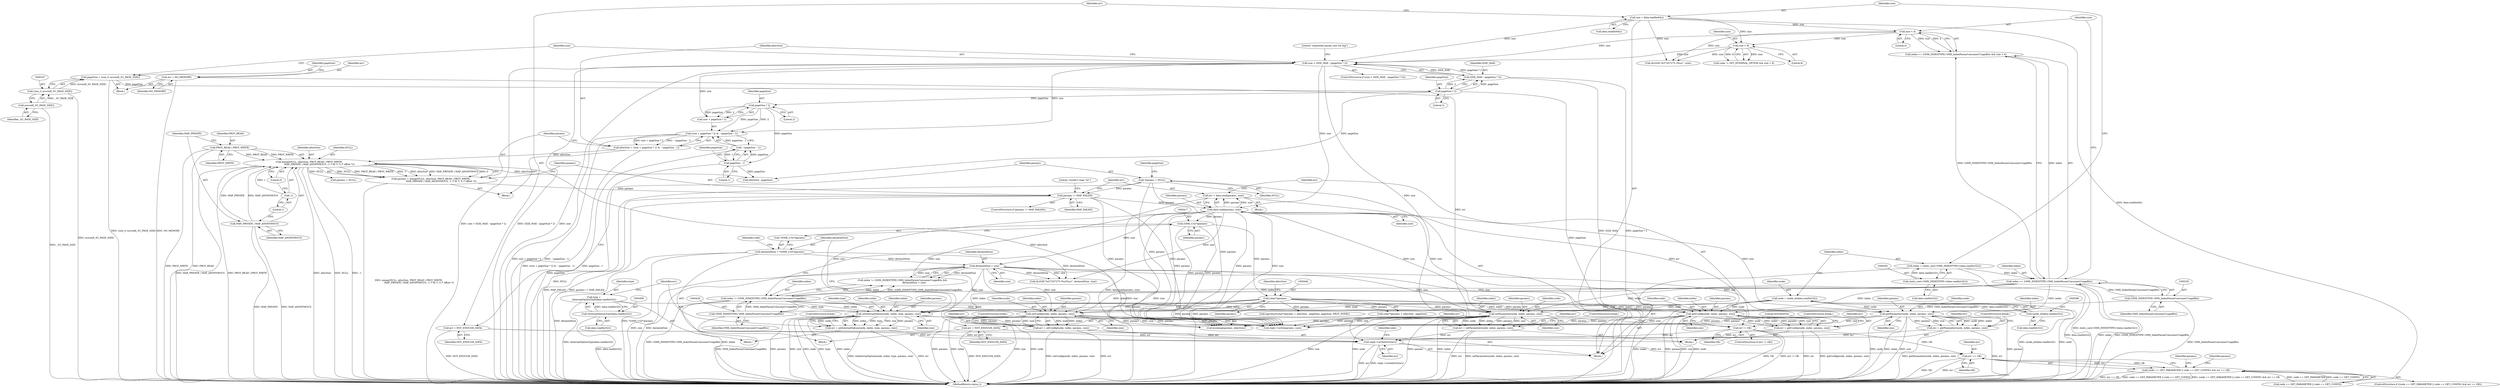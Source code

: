 digraph "0_Android_0bb5ced60304da7f61478ffd359e7ba65d72f181@API" {
"1000517" [label="(Call,reply->writeInt32(err))"];
"1000400" [label="(Call,err != OK)"];
"1000394" [label="(Call,err = data.read(params, size))"];
"1000396" [label="(Call,data.read(params, size))"];
"1000390" [label="(Call,params != MAP_FAILED)"];
"1000375" [label="(Call,params = mmap(NULL, allocSize, PROT_READ | PROT_WRITE,\n                            MAP_PRIVATE | MAP_ANONYMOUS, -1 /* fd */, 0 /* offset */))"];
"1000377" [label="(Call,mmap(NULL, allocSize, PROT_READ | PROT_WRITE,\n                            MAP_PRIVATE | MAP_ANONYMOUS, -1 /* fd */, 0 /* offset */))"];
"1000363" [label="(Call,allocSize = (size + pageSize * 2) & ~(pageSize - 1))"];
"1000365" [label="(Call,(size + pageSize * 2) & ~(pageSize - 1))"];
"1000351" [label="(Call,size > SIZE_MAX - (pageSize * 2))"];
"1000295" [label="(Call,size = data.readInt64())"];
"1000329" [label="(Call,size < 8)"];
"1000322" [label="(Call,size < 4)"];
"1000353" [label="(Call,SIZE_MAX - (pageSize * 2))"];
"1000355" [label="(Call,pageSize * 2)"];
"1000344" [label="(Call,pageSize = (size_t) sysconf(_SC_PAGE_SIZE))"];
"1000346" [label="(Call,(size_t) sysconf(_SC_PAGE_SIZE))"];
"1000348" [label="(Call,sysconf(_SC_PAGE_SIZE))"];
"1000368" [label="(Call,pageSize * 2)"];
"1000371" [label="(Call,~(pageSize - 1))"];
"1000372" [label="(Call,pageSize - 1)"];
"1000380" [label="(Call,PROT_READ | PROT_WRITE)"];
"1000383" [label="(Call,MAP_PRIVATE | MAP_ANONYMOUS)"];
"1000386" [label="(Call,-1)"];
"1000303" [label="(Call,*params = NULL)"];
"1000466" [label="(Call,err = setParameter(node, index, params, size))"];
"1000468" [label="(Call,setParameter(node, index, params, size))"];
"1000283" [label="(Call,node = (node_id)data.readInt32())"];
"1000285" [label="(Call,(node_id)data.readInt32())"];
"1000317" [label="(Call,index == (OMX_INDEXTYPE) OMX_IndexParamConsumerUsageBits)"];
"1000289" [label="(Call,index = static_cast<OMX_INDEXTYPE>(data.readInt32()))"];
"1000291" [label="(Call,static_cast<OMX_INDEXTYPE>(data.readInt32()))"];
"1000319" [label="(Call,(OMX_INDEXTYPE) OMX_IndexParamConsumerUsageBits)"];
"1000425" [label="(Call,index != (OMX_INDEXTYPE) OMX_IndexParamConsumerUsageBits)"];
"1000427" [label="(Call,(OMX_INDEXTYPE) OMX_IndexParamConsumerUsageBits)"];
"1000445" [label="(Call,(char*)params)"];
"1000416" [label="(Call,(OMX_U32*)params)"];
"1000430" [label="(Call,declaredSize > size)"];
"1000413" [label="(Call,declaredSize = *(OMX_U32*)params)"];
"1000475" [label="(Call,err = getConfig(node, index, params, size))"];
"1000477" [label="(Call,getConfig(node, index, params, size))"];
"1000457" [label="(Call,err = getParameter(node, index, params, size))"];
"1000459" [label="(Call,getParameter(node, index, params, size))"];
"1000484" [label="(Call,err = setConfig(node, index, params, size))"];
"1000486" [label="(Call,setConfig(node, index, params, size))"];
"1000341" [label="(Call,err = NO_MEMORY)"];
"1000500" [label="(Call,err = setInternalOption(node, index, type, params, size))"];
"1000502" [label="(Call,setInternalOption(node, index, type, params, size))"];
"1000495" [label="(Call,type =\n (InternalOptionType)data.readInt32())"];
"1000497" [label="(Call,(InternalOptionType)data.readInt32())"];
"1000299" [label="(Call,err = NOT_ENOUGH_DATA)"];
"1000409" [label="(Call,err = NOT_ENOUGH_DATA)"];
"1000528" [label="(Call,err == OK)"];
"1000520" [label="(Call,(code == GET_PARAMETER || code == GET_CONFIG) && err == OK)"];
"1000385" [label="(Identifier,MAP_ANONYMOUS)"];
"1000467" [label="(Identifier,err)"];
"1000486" [label="(Call,setConfig(node, index, params, size))"];
"1000445" [label="(Call,(char*)params)"];
"1000349" [label="(Identifier,_SC_PAGE_SIZE)"];
"1000464" [label="(ControlStructure,break;)"];
"1000462" [label="(Identifier,params)"];
"1000362" [label="(Block,)"];
"1000422" [label="(Identifier,code)"];
"1000386" [label="(Call,-1)"];
"1000530" [label="(Identifier,OK)"];
"1000373" [label="(Identifier,pageSize)"];
"1000381" [label="(Identifier,PROT_READ)"];
"1000380" [label="(Call,PROT_READ | PROT_WRITE)"];
"1000487" [label="(Identifier,node)"];
"1000277" [label="(Block,)"];
"1000301" [label="(Identifier,NOT_ENOUGH_DATA)"];
"1000505" [label="(Identifier,type)"];
"1000468" [label="(Call,setParameter(node, index, params, size))"];
"1000290" [label="(Identifier,index)"];
"1000479" [label="(Identifier,index)"];
"1000390" [label="(Call,params != MAP_FAILED)"];
"1000346" [label="(Call,(size_t) sysconf(_SC_PAGE_SIZE))"];
"1000460" [label="(Identifier,node)"];
"1000402" [label="(Identifier,OK)"];
"1000410" [label="(Identifier,err)"];
"1000461" [label="(Identifier,index)"];
"1000344" [label="(Call,pageSize = (size_t) sysconf(_SC_PAGE_SIZE))"];
"1000541" [label="(Call,params = NULL)"];
"1000304" [label="(Identifier,params)"];
"1000470" [label="(Identifier,index)"];
"1000514" [label="(Literal,\"couldn't map: %s\")"];
"1000426" [label="(Identifier,index)"];
"1000533" [label="(Identifier,params)"];
"1000463" [label="(Identifier,size)"];
"1000447" [label="(Identifier,params)"];
"1000356" [label="(Identifier,pageSize)"];
"1000431" [label="(Identifier,declaredSize)"];
"1000484" [label="(Call,err = setConfig(node, index, params, size))"];
"1000395" [label="(Identifier,err)"];
"1000379" [label="(Identifier,allocSize)"];
"1000352" [label="(Identifier,size)"];
"1001353" [label="(MethodReturn,status_t)"];
"1000325" [label="(Call,code != SET_INTERNAL_OPTION && size < 8)"];
"1000503" [label="(Identifier,node)"];
"1000287" [label="(Call,data.readInt32())"];
"1000321" [label="(Identifier,OMX_IndexParamConsumerUsageBits)"];
"1000319" [label="(Call,(OMX_INDEXTYPE) OMX_IndexParamConsumerUsageBits)"];
"1000495" [label="(Call,type =\n (InternalOptionType)data.readInt32())"];
"1000401" [label="(Identifier,err)"];
"1000473" [label="(ControlStructure,break;)"];
"1000297" [label="(Call,data.readInt64())"];
"1000398" [label="(Identifier,size)"];
"1000371" [label="(Call,~(pageSize - 1))"];
"1000331" [label="(Literal,8)"];
"1000291" [label="(Call,static_cast<OMX_INDEXTYPE>(data.readInt32()))"];
"1000496" [label="(Identifier,type)"];
"1000458" [label="(Identifier,err)"];
"1000414" [label="(Identifier,declaredSize)"];
"1000323" [label="(Identifier,size)"];
"1000443" [label="(Call,mprotect((char*)params + allocSize - pageSize, pageSize, PROT_NONE))"];
"1000340" [label="(Block,)"];
"1000520" [label="(Call,(code == GET_PARAMETER || code == GET_CONFIG) && err == OK)"];
"1000432" [label="(Identifier,size)"];
"1000457" [label="(Call,err = getParameter(node, index, params, size))"];
"1000308" [label="(Identifier,pageSize)"];
"1000477" [label="(Call,getConfig(node, index, params, size))"];
"1000488" [label="(Identifier,index)"];
"1000375" [label="(Call,params = mmap(NULL, allocSize, PROT_READ | PROT_WRITE,\n                            MAP_PRIVATE | MAP_ANONYMOUS, -1 /* fd */, 0 /* offset */))"];
"1000341" [label="(Call,err = NO_MEMORY)"];
"1000489" [label="(Identifier,params)"];
"1000400" [label="(Call,err != OK)"];
"1000383" [label="(Call,MAP_PRIVATE | MAP_ANONYMOUS)"];
"1000365" [label="(Call,(size + pageSize * 2) & ~(pageSize - 1))"];
"1000343" [label="(Identifier,NO_MEMORY)"];
"1000405" [label="(Literal,0x534e4554)"];
"1000378" [label="(Identifier,NULL)"];
"1000521" [label="(Call,code == GET_PARAMETER || code == GET_CONFIG)"];
"1000351" [label="(Call,size > SIZE_MAX - (pageSize * 2))"];
"1000523" [label="(Identifier,code)"];
"1000425" [label="(Call,index != (OMX_INDEXTYPE) OMX_IndexParamConsumerUsageBits)"];
"1000318" [label="(Identifier,index)"];
"1000296" [label="(Identifier,size)"];
"1000285" [label="(Call,(node_id)data.readInt32())"];
"1000444" [label="(Call,(char*)params + allocSize - pageSize)"];
"1000348" [label="(Call,sysconf(_SC_PAGE_SIZE))"];
"1000387" [label="(Literal,1)"];
"1000482" [label="(ControlStructure,break;)"];
"1000497" [label="(Call,(InternalOptionType)data.readInt32())"];
"1000370" [label="(Literal,2)"];
"1000330" [label="(Identifier,size)"];
"1000490" [label="(Identifier,size)"];
"1000427" [label="(Call,(OMX_INDEXTYPE) OMX_IndexParamConsumerUsageBits)"];
"1000345" [label="(Identifier,pageSize)"];
"1000475" [label="(Call,err = getConfig(node, index, params, size))"];
"1000491" [label="(ControlStructure,break;)"];
"1000360" [label="(Literal,\"requested param size too big\")"];
"1000372" [label="(Call,pageSize - 1)"];
"1000517" [label="(Call,reply->writeInt32(err))"];
"1000448" [label="(Call,allocSize - pageSize)"];
"1000303" [label="(Call,*params = NULL)"];
"1000485" [label="(Identifier,err)"];
"1000529" [label="(Identifier,err)"];
"1000305" [label="(Identifier,NULL)"];
"1000480" [label="(Identifier,params)"];
"1000538" [label="(Call,munmap(params, allocSize))"];
"1000536" [label="(Identifier,params)"];
"1000449" [label="(Identifier,allocSize)"];
"1000354" [label="(Identifier,SIZE_MAX)"];
"1000289" [label="(Call,index = static_cast<OMX_INDEXTYPE>(data.readInt32()))"];
"1000299" [label="(Call,err = NOT_ENOUGH_DATA)"];
"1000409" [label="(Call,err = NOT_ENOUGH_DATA)"];
"1000393" [label="(Block,)"];
"1000376" [label="(Identifier,params)"];
"1000300" [label="(Identifier,err)"];
"1000532" [label="(Call,reply->write(params, size))"];
"1000476" [label="(Identifier,err)"];
"1000329" [label="(Call,size < 8)"];
"1000507" [label="(Identifier,size)"];
"1000283" [label="(Call,node = (node_id)data.readInt32())"];
"1000368" [label="(Call,pageSize * 2)"];
"1000408" [label="(Block,)"];
"1000317" [label="(Call,index == (OMX_INDEXTYPE) OMX_IndexParamConsumerUsageBits)"];
"1000394" [label="(Call,err = data.read(params, size))"];
"1000389" [label="(ControlStructure,if (params != MAP_FAILED))"];
"1000384" [label="(Identifier,MAP_PRIVATE)"];
"1000342" [label="(Identifier,err)"];
"1000519" [label="(ControlStructure,if ((code == GET_PARAMETER || code == GET_CONFIG) && err == OK))"];
"1000324" [label="(Literal,4)"];
"1000392" [label="(Identifier,MAP_FAILED)"];
"1000364" [label="(Identifier,allocSize)"];
"1000369" [label="(Identifier,pageSize)"];
"1000481" [label="(Identifier,size)"];
"1000388" [label="(Literal,0)"];
"1000382" [label="(Identifier,PROT_WRITE)"];
"1000413" [label="(Call,declaredSize = *(OMX_U32*)params)"];
"1000355" [label="(Call,pageSize * 2)"];
"1000374" [label="(Literal,1)"];
"1000316" [label="(Call,index == (OMX_INDEXTYPE) OMX_IndexParamConsumerUsageBits && size < 4)"];
"1000500" [label="(Call,err = setInternalOption(node, index, type, params, size))"];
"1000411" [label="(Identifier,NOT_ENOUGH_DATA)"];
"1000424" [label="(Call,index != (OMX_INDEXTYPE) OMX_IndexParamConsumerUsageBits &&\n                                declaredSize > size)"];
"1000478" [label="(Identifier,node)"];
"1000416" [label="(Call,(OMX_U32*)params)"];
"1000284" [label="(Identifier,node)"];
"1000518" [label="(Identifier,err)"];
"1000502" [label="(Call,setInternalOption(node, index, type, params, size))"];
"1000295" [label="(Call,size = data.readInt64())"];
"1000499" [label="(Call,data.readInt32())"];
"1000466" [label="(Call,err = setParameter(node, index, params, size))"];
"1000504" [label="(Identifier,index)"];
"1000471" [label="(Identifier,params)"];
"1000353" [label="(Call,SIZE_MAX - (pageSize * 2))"];
"1000418" [label="(Identifier,params)"];
"1000391" [label="(Identifier,params)"];
"1000501" [label="(Identifier,err)"];
"1000396" [label="(Call,data.read(params, size))"];
"1000472" [label="(Identifier,size)"];
"1000508" [label="(ControlStructure,break;)"];
"1000506" [label="(Identifier,params)"];
"1000377" [label="(Call,mmap(NULL, allocSize, PROT_READ | PROT_WRITE,\n                            MAP_PRIVATE | MAP_ANONYMOUS, -1 /* fd */, 0 /* offset */))"];
"1000293" [label="(Call,data.readInt32())"];
"1000429" [label="(Identifier,OMX_IndexParamConsumerUsageBits)"];
"1000322" [label="(Call,size < 4)"];
"1000397" [label="(Identifier,params)"];
"1000350" [label="(ControlStructure,if (size > SIZE_MAX - (pageSize * 2)))"];
"1000493" [label="(Block,)"];
"1000528" [label="(Call,err == OK)"];
"1000399" [label="(ControlStructure,if (err != OK))"];
"1000434" [label="(Call,ALOGE(\"b/27207275 (%u/%zu)\", declaredSize, size))"];
"1000430" [label="(Call,declaredSize > size)"];
"1000469" [label="(Identifier,node)"];
"1000357" [label="(Literal,2)"];
"1000333" [label="(Call,ALOGE(\"b/27207275 (%zu)\", size))"];
"1000455" [label="(Block,)"];
"1000459" [label="(Call,getParameter(node, index, params, size))"];
"1000415" [label="(Call,*(OMX_U32*)params)"];
"1000363" [label="(Call,allocSize = (size + pageSize * 2) & ~(pageSize - 1))"];
"1000366" [label="(Call,size + pageSize * 2)"];
"1000517" -> "1000277"  [label="AST: "];
"1000517" -> "1000518"  [label="CFG: "];
"1000518" -> "1000517"  [label="AST: "];
"1000523" -> "1000517"  [label="CFG: "];
"1000517" -> "1001353"  [label="DDG: err"];
"1000517" -> "1001353"  [label="DDG: reply->writeInt32(err)"];
"1000400" -> "1000517"  [label="DDG: err"];
"1000466" -> "1000517"  [label="DDG: err"];
"1000475" -> "1000517"  [label="DDG: err"];
"1000457" -> "1000517"  [label="DDG: err"];
"1000484" -> "1000517"  [label="DDG: err"];
"1000341" -> "1000517"  [label="DDG: err"];
"1000500" -> "1000517"  [label="DDG: err"];
"1000299" -> "1000517"  [label="DDG: err"];
"1000409" -> "1000517"  [label="DDG: err"];
"1000517" -> "1000528"  [label="DDG: err"];
"1000400" -> "1000399"  [label="AST: "];
"1000400" -> "1000402"  [label="CFG: "];
"1000401" -> "1000400"  [label="AST: "];
"1000402" -> "1000400"  [label="AST: "];
"1000405" -> "1000400"  [label="CFG: "];
"1000410" -> "1000400"  [label="CFG: "];
"1000400" -> "1001353"  [label="DDG: OK"];
"1000400" -> "1001353"  [label="DDG: err != OK"];
"1000394" -> "1000400"  [label="DDG: err"];
"1000400" -> "1000528"  [label="DDG: OK"];
"1000394" -> "1000393"  [label="AST: "];
"1000394" -> "1000396"  [label="CFG: "];
"1000395" -> "1000394"  [label="AST: "];
"1000396" -> "1000394"  [label="AST: "];
"1000401" -> "1000394"  [label="CFG: "];
"1000394" -> "1001353"  [label="DDG: data.read(params, size)"];
"1000396" -> "1000394"  [label="DDG: params"];
"1000396" -> "1000394"  [label="DDG: size"];
"1000396" -> "1000398"  [label="CFG: "];
"1000397" -> "1000396"  [label="AST: "];
"1000398" -> "1000396"  [label="AST: "];
"1000396" -> "1001353"  [label="DDG: size"];
"1000390" -> "1000396"  [label="DDG: params"];
"1000351" -> "1000396"  [label="DDG: size"];
"1000396" -> "1000416"  [label="DDG: params"];
"1000396" -> "1000430"  [label="DDG: size"];
"1000396" -> "1000434"  [label="DDG: size"];
"1000396" -> "1000459"  [label="DDG: size"];
"1000396" -> "1000468"  [label="DDG: size"];
"1000396" -> "1000477"  [label="DDG: size"];
"1000396" -> "1000486"  [label="DDG: size"];
"1000396" -> "1000502"  [label="DDG: size"];
"1000396" -> "1000532"  [label="DDG: params"];
"1000396" -> "1000532"  [label="DDG: size"];
"1000396" -> "1000538"  [label="DDG: params"];
"1000390" -> "1000389"  [label="AST: "];
"1000390" -> "1000392"  [label="CFG: "];
"1000391" -> "1000390"  [label="AST: "];
"1000392" -> "1000390"  [label="AST: "];
"1000395" -> "1000390"  [label="CFG: "];
"1000514" -> "1000390"  [label="CFG: "];
"1000390" -> "1001353"  [label="DDG: MAP_FAILED"];
"1000390" -> "1001353"  [label="DDG: params != MAP_FAILED"];
"1000375" -> "1000390"  [label="DDG: params"];
"1000303" -> "1000390"  [label="DDG: params"];
"1000390" -> "1000532"  [label="DDG: params"];
"1000390" -> "1000538"  [label="DDG: params"];
"1000375" -> "1000362"  [label="AST: "];
"1000375" -> "1000377"  [label="CFG: "];
"1000376" -> "1000375"  [label="AST: "];
"1000377" -> "1000375"  [label="AST: "];
"1000391" -> "1000375"  [label="CFG: "];
"1000375" -> "1001353"  [label="DDG: mmap(NULL, allocSize, PROT_READ | PROT_WRITE,\n                            MAP_PRIVATE | MAP_ANONYMOUS, -1 /* fd */, 0 /* offset */)"];
"1000377" -> "1000375"  [label="DDG: NULL"];
"1000377" -> "1000375"  [label="DDG: PROT_READ | PROT_WRITE"];
"1000377" -> "1000375"  [label="DDG: -1"];
"1000377" -> "1000375"  [label="DDG: allocSize"];
"1000377" -> "1000375"  [label="DDG: MAP_PRIVATE | MAP_ANONYMOUS"];
"1000377" -> "1000375"  [label="DDG: 0"];
"1000377" -> "1000388"  [label="CFG: "];
"1000378" -> "1000377"  [label="AST: "];
"1000379" -> "1000377"  [label="AST: "];
"1000380" -> "1000377"  [label="AST: "];
"1000383" -> "1000377"  [label="AST: "];
"1000386" -> "1000377"  [label="AST: "];
"1000388" -> "1000377"  [label="AST: "];
"1000377" -> "1001353"  [label="DDG: MAP_PRIVATE | MAP_ANONYMOUS"];
"1000377" -> "1001353"  [label="DDG: PROT_READ | PROT_WRITE"];
"1000377" -> "1001353"  [label="DDG: allocSize"];
"1000377" -> "1001353"  [label="DDG: NULL"];
"1000377" -> "1001353"  [label="DDG: -1"];
"1000363" -> "1000377"  [label="DDG: allocSize"];
"1000380" -> "1000377"  [label="DDG: PROT_READ"];
"1000380" -> "1000377"  [label="DDG: PROT_WRITE"];
"1000383" -> "1000377"  [label="DDG: MAP_PRIVATE"];
"1000383" -> "1000377"  [label="DDG: MAP_ANONYMOUS"];
"1000386" -> "1000377"  [label="DDG: 1"];
"1000377" -> "1000448"  [label="DDG: allocSize"];
"1000377" -> "1000538"  [label="DDG: allocSize"];
"1000377" -> "1000541"  [label="DDG: NULL"];
"1000363" -> "1000362"  [label="AST: "];
"1000363" -> "1000365"  [label="CFG: "];
"1000364" -> "1000363"  [label="AST: "];
"1000365" -> "1000363"  [label="AST: "];
"1000376" -> "1000363"  [label="CFG: "];
"1000363" -> "1001353"  [label="DDG: (size + pageSize * 2) & ~(pageSize - 1)"];
"1000365" -> "1000363"  [label="DDG: size + pageSize * 2"];
"1000365" -> "1000363"  [label="DDG: ~(pageSize - 1)"];
"1000365" -> "1000371"  [label="CFG: "];
"1000366" -> "1000365"  [label="AST: "];
"1000371" -> "1000365"  [label="AST: "];
"1000365" -> "1001353"  [label="DDG: size + pageSize * 2"];
"1000365" -> "1001353"  [label="DDG: ~(pageSize - 1)"];
"1000351" -> "1000365"  [label="DDG: size"];
"1000368" -> "1000365"  [label="DDG: pageSize"];
"1000368" -> "1000365"  [label="DDG: 2"];
"1000371" -> "1000365"  [label="DDG: pageSize - 1"];
"1000351" -> "1000350"  [label="AST: "];
"1000351" -> "1000353"  [label="CFG: "];
"1000352" -> "1000351"  [label="AST: "];
"1000353" -> "1000351"  [label="AST: "];
"1000360" -> "1000351"  [label="CFG: "];
"1000364" -> "1000351"  [label="CFG: "];
"1000351" -> "1001353"  [label="DDG: size > SIZE_MAX - (pageSize * 2)"];
"1000351" -> "1001353"  [label="DDG: SIZE_MAX - (pageSize * 2)"];
"1000351" -> "1001353"  [label="DDG: size"];
"1000295" -> "1000351"  [label="DDG: size"];
"1000329" -> "1000351"  [label="DDG: size"];
"1000322" -> "1000351"  [label="DDG: size"];
"1000353" -> "1000351"  [label="DDG: SIZE_MAX"];
"1000353" -> "1000351"  [label="DDG: pageSize * 2"];
"1000351" -> "1000366"  [label="DDG: size"];
"1000351" -> "1000532"  [label="DDG: size"];
"1000295" -> "1000277"  [label="AST: "];
"1000295" -> "1000297"  [label="CFG: "];
"1000296" -> "1000295"  [label="AST: "];
"1000297" -> "1000295"  [label="AST: "];
"1000300" -> "1000295"  [label="CFG: "];
"1000295" -> "1001353"  [label="DDG: data.readInt64()"];
"1000295" -> "1000322"  [label="DDG: size"];
"1000295" -> "1000329"  [label="DDG: size"];
"1000295" -> "1000333"  [label="DDG: size"];
"1000329" -> "1000325"  [label="AST: "];
"1000329" -> "1000331"  [label="CFG: "];
"1000330" -> "1000329"  [label="AST: "];
"1000331" -> "1000329"  [label="AST: "];
"1000325" -> "1000329"  [label="CFG: "];
"1000329" -> "1000325"  [label="DDG: size"];
"1000329" -> "1000325"  [label="DDG: 8"];
"1000322" -> "1000329"  [label="DDG: size"];
"1000329" -> "1000333"  [label="DDG: size"];
"1000322" -> "1000316"  [label="AST: "];
"1000322" -> "1000324"  [label="CFG: "];
"1000323" -> "1000322"  [label="AST: "];
"1000324" -> "1000322"  [label="AST: "];
"1000316" -> "1000322"  [label="CFG: "];
"1000322" -> "1000316"  [label="DDG: size"];
"1000322" -> "1000316"  [label="DDG: 4"];
"1000322" -> "1000333"  [label="DDG: size"];
"1000353" -> "1000355"  [label="CFG: "];
"1000354" -> "1000353"  [label="AST: "];
"1000355" -> "1000353"  [label="AST: "];
"1000353" -> "1001353"  [label="DDG: SIZE_MAX"];
"1000353" -> "1001353"  [label="DDG: pageSize * 2"];
"1000355" -> "1000353"  [label="DDG: pageSize"];
"1000355" -> "1000353"  [label="DDG: 2"];
"1000355" -> "1000357"  [label="CFG: "];
"1000356" -> "1000355"  [label="AST: "];
"1000357" -> "1000355"  [label="AST: "];
"1000355" -> "1001353"  [label="DDG: pageSize"];
"1000344" -> "1000355"  [label="DDG: pageSize"];
"1000355" -> "1000368"  [label="DDG: pageSize"];
"1000355" -> "1000448"  [label="DDG: pageSize"];
"1000344" -> "1000340"  [label="AST: "];
"1000344" -> "1000346"  [label="CFG: "];
"1000345" -> "1000344"  [label="AST: "];
"1000346" -> "1000344"  [label="AST: "];
"1000352" -> "1000344"  [label="CFG: "];
"1000344" -> "1001353"  [label="DDG: (size_t) sysconf(_SC_PAGE_SIZE)"];
"1000346" -> "1000344"  [label="DDG: sysconf(_SC_PAGE_SIZE)"];
"1000346" -> "1000348"  [label="CFG: "];
"1000347" -> "1000346"  [label="AST: "];
"1000348" -> "1000346"  [label="AST: "];
"1000346" -> "1001353"  [label="DDG: sysconf(_SC_PAGE_SIZE)"];
"1000348" -> "1000346"  [label="DDG: _SC_PAGE_SIZE"];
"1000348" -> "1000349"  [label="CFG: "];
"1000349" -> "1000348"  [label="AST: "];
"1000348" -> "1001353"  [label="DDG: _SC_PAGE_SIZE"];
"1000368" -> "1000366"  [label="AST: "];
"1000368" -> "1000370"  [label="CFG: "];
"1000369" -> "1000368"  [label="AST: "];
"1000370" -> "1000368"  [label="AST: "];
"1000366" -> "1000368"  [label="CFG: "];
"1000368" -> "1000366"  [label="DDG: pageSize"];
"1000368" -> "1000366"  [label="DDG: 2"];
"1000368" -> "1000372"  [label="DDG: pageSize"];
"1000371" -> "1000372"  [label="CFG: "];
"1000372" -> "1000371"  [label="AST: "];
"1000371" -> "1001353"  [label="DDG: pageSize - 1"];
"1000372" -> "1000371"  [label="DDG: pageSize"];
"1000372" -> "1000371"  [label="DDG: 1"];
"1000372" -> "1000374"  [label="CFG: "];
"1000373" -> "1000372"  [label="AST: "];
"1000374" -> "1000372"  [label="AST: "];
"1000372" -> "1001353"  [label="DDG: pageSize"];
"1000372" -> "1000448"  [label="DDG: pageSize"];
"1000380" -> "1000382"  [label="CFG: "];
"1000381" -> "1000380"  [label="AST: "];
"1000382" -> "1000380"  [label="AST: "];
"1000384" -> "1000380"  [label="CFG: "];
"1000380" -> "1001353"  [label="DDG: PROT_WRITE"];
"1000380" -> "1001353"  [label="DDG: PROT_READ"];
"1000383" -> "1000385"  [label="CFG: "];
"1000384" -> "1000383"  [label="AST: "];
"1000385" -> "1000383"  [label="AST: "];
"1000387" -> "1000383"  [label="CFG: "];
"1000383" -> "1001353"  [label="DDG: MAP_PRIVATE"];
"1000383" -> "1001353"  [label="DDG: MAP_ANONYMOUS"];
"1000386" -> "1000387"  [label="CFG: "];
"1000387" -> "1000386"  [label="AST: "];
"1000388" -> "1000386"  [label="CFG: "];
"1000303" -> "1000277"  [label="AST: "];
"1000303" -> "1000305"  [label="CFG: "];
"1000304" -> "1000303"  [label="AST: "];
"1000305" -> "1000303"  [label="AST: "];
"1000308" -> "1000303"  [label="CFG: "];
"1000303" -> "1001353"  [label="DDG: NULL"];
"1000303" -> "1000532"  [label="DDG: params"];
"1000303" -> "1000538"  [label="DDG: params"];
"1000466" -> "1000455"  [label="AST: "];
"1000466" -> "1000468"  [label="CFG: "];
"1000467" -> "1000466"  [label="AST: "];
"1000468" -> "1000466"  [label="AST: "];
"1000473" -> "1000466"  [label="CFG: "];
"1000466" -> "1001353"  [label="DDG: setParameter(node, index, params, size)"];
"1000466" -> "1001353"  [label="DDG: err"];
"1000468" -> "1000466"  [label="DDG: node"];
"1000468" -> "1000466"  [label="DDG: index"];
"1000468" -> "1000466"  [label="DDG: params"];
"1000468" -> "1000466"  [label="DDG: size"];
"1000468" -> "1000472"  [label="CFG: "];
"1000469" -> "1000468"  [label="AST: "];
"1000470" -> "1000468"  [label="AST: "];
"1000471" -> "1000468"  [label="AST: "];
"1000472" -> "1000468"  [label="AST: "];
"1000468" -> "1001353"  [label="DDG: size"];
"1000468" -> "1001353"  [label="DDG: node"];
"1000468" -> "1001353"  [label="DDG: params"];
"1000468" -> "1001353"  [label="DDG: index"];
"1000283" -> "1000468"  [label="DDG: node"];
"1000317" -> "1000468"  [label="DDG: index"];
"1000425" -> "1000468"  [label="DDG: index"];
"1000445" -> "1000468"  [label="DDG: params"];
"1000430" -> "1000468"  [label="DDG: size"];
"1000468" -> "1000532"  [label="DDG: params"];
"1000468" -> "1000532"  [label="DDG: size"];
"1000468" -> "1000538"  [label="DDG: params"];
"1000283" -> "1000277"  [label="AST: "];
"1000283" -> "1000285"  [label="CFG: "];
"1000284" -> "1000283"  [label="AST: "];
"1000285" -> "1000283"  [label="AST: "];
"1000290" -> "1000283"  [label="CFG: "];
"1000283" -> "1001353"  [label="DDG: (node_id)data.readInt32()"];
"1000283" -> "1001353"  [label="DDG: node"];
"1000285" -> "1000283"  [label="DDG: data.readInt32()"];
"1000283" -> "1000459"  [label="DDG: node"];
"1000283" -> "1000477"  [label="DDG: node"];
"1000283" -> "1000486"  [label="DDG: node"];
"1000283" -> "1000502"  [label="DDG: node"];
"1000285" -> "1000287"  [label="CFG: "];
"1000286" -> "1000285"  [label="AST: "];
"1000287" -> "1000285"  [label="AST: "];
"1000317" -> "1000316"  [label="AST: "];
"1000317" -> "1000319"  [label="CFG: "];
"1000318" -> "1000317"  [label="AST: "];
"1000319" -> "1000317"  [label="AST: "];
"1000323" -> "1000317"  [label="CFG: "];
"1000316" -> "1000317"  [label="CFG: "];
"1000317" -> "1001353"  [label="DDG: index"];
"1000317" -> "1001353"  [label="DDG: (OMX_INDEXTYPE) OMX_IndexParamConsumerUsageBits"];
"1000317" -> "1000316"  [label="DDG: index"];
"1000317" -> "1000316"  [label="DDG: (OMX_INDEXTYPE) OMX_IndexParamConsumerUsageBits"];
"1000289" -> "1000317"  [label="DDG: index"];
"1000319" -> "1000317"  [label="DDG: OMX_IndexParamConsumerUsageBits"];
"1000317" -> "1000425"  [label="DDG: index"];
"1000317" -> "1000459"  [label="DDG: index"];
"1000317" -> "1000477"  [label="DDG: index"];
"1000317" -> "1000486"  [label="DDG: index"];
"1000317" -> "1000502"  [label="DDG: index"];
"1000289" -> "1000277"  [label="AST: "];
"1000289" -> "1000291"  [label="CFG: "];
"1000290" -> "1000289"  [label="AST: "];
"1000291" -> "1000289"  [label="AST: "];
"1000296" -> "1000289"  [label="CFG: "];
"1000289" -> "1001353"  [label="DDG: static_cast<OMX_INDEXTYPE>(data.readInt32())"];
"1000291" -> "1000289"  [label="DDG: data.readInt32()"];
"1000291" -> "1000293"  [label="CFG: "];
"1000292" -> "1000291"  [label="AST: "];
"1000293" -> "1000291"  [label="AST: "];
"1000291" -> "1001353"  [label="DDG: data.readInt32()"];
"1000319" -> "1000321"  [label="CFG: "];
"1000320" -> "1000319"  [label="AST: "];
"1000321" -> "1000319"  [label="AST: "];
"1000319" -> "1001353"  [label="DDG: OMX_IndexParamConsumerUsageBits"];
"1000319" -> "1000427"  [label="DDG: OMX_IndexParamConsumerUsageBits"];
"1000425" -> "1000424"  [label="AST: "];
"1000425" -> "1000427"  [label="CFG: "];
"1000426" -> "1000425"  [label="AST: "];
"1000427" -> "1000425"  [label="AST: "];
"1000431" -> "1000425"  [label="CFG: "];
"1000424" -> "1000425"  [label="CFG: "];
"1000425" -> "1001353"  [label="DDG: (OMX_INDEXTYPE) OMX_IndexParamConsumerUsageBits"];
"1000425" -> "1001353"  [label="DDG: index"];
"1000425" -> "1000424"  [label="DDG: index"];
"1000425" -> "1000424"  [label="DDG: (OMX_INDEXTYPE) OMX_IndexParamConsumerUsageBits"];
"1000427" -> "1000425"  [label="DDG: OMX_IndexParamConsumerUsageBits"];
"1000425" -> "1000459"  [label="DDG: index"];
"1000425" -> "1000477"  [label="DDG: index"];
"1000425" -> "1000486"  [label="DDG: index"];
"1000425" -> "1000502"  [label="DDG: index"];
"1000427" -> "1000429"  [label="CFG: "];
"1000428" -> "1000427"  [label="AST: "];
"1000429" -> "1000427"  [label="AST: "];
"1000427" -> "1001353"  [label="DDG: OMX_IndexParamConsumerUsageBits"];
"1000445" -> "1000444"  [label="AST: "];
"1000445" -> "1000447"  [label="CFG: "];
"1000446" -> "1000445"  [label="AST: "];
"1000447" -> "1000445"  [label="AST: "];
"1000449" -> "1000445"  [label="CFG: "];
"1000445" -> "1000443"  [label="DDG: params"];
"1000445" -> "1000444"  [label="DDG: params"];
"1000416" -> "1000445"  [label="DDG: params"];
"1000445" -> "1000459"  [label="DDG: params"];
"1000445" -> "1000477"  [label="DDG: params"];
"1000445" -> "1000486"  [label="DDG: params"];
"1000445" -> "1000502"  [label="DDG: params"];
"1000445" -> "1000532"  [label="DDG: params"];
"1000445" -> "1000538"  [label="DDG: params"];
"1000416" -> "1000415"  [label="AST: "];
"1000416" -> "1000418"  [label="CFG: "];
"1000417" -> "1000416"  [label="AST: "];
"1000418" -> "1000416"  [label="AST: "];
"1000415" -> "1000416"  [label="CFG: "];
"1000416" -> "1000532"  [label="DDG: params"];
"1000416" -> "1000538"  [label="DDG: params"];
"1000430" -> "1000424"  [label="AST: "];
"1000430" -> "1000432"  [label="CFG: "];
"1000431" -> "1000430"  [label="AST: "];
"1000432" -> "1000430"  [label="AST: "];
"1000424" -> "1000430"  [label="CFG: "];
"1000430" -> "1001353"  [label="DDG: size"];
"1000430" -> "1001353"  [label="DDG: declaredSize"];
"1000430" -> "1000424"  [label="DDG: declaredSize"];
"1000430" -> "1000424"  [label="DDG: size"];
"1000413" -> "1000430"  [label="DDG: declaredSize"];
"1000430" -> "1000434"  [label="DDG: declaredSize"];
"1000430" -> "1000434"  [label="DDG: size"];
"1000430" -> "1000459"  [label="DDG: size"];
"1000430" -> "1000477"  [label="DDG: size"];
"1000430" -> "1000486"  [label="DDG: size"];
"1000430" -> "1000502"  [label="DDG: size"];
"1000430" -> "1000532"  [label="DDG: size"];
"1000413" -> "1000408"  [label="AST: "];
"1000413" -> "1000415"  [label="CFG: "];
"1000414" -> "1000413"  [label="AST: "];
"1000415" -> "1000413"  [label="AST: "];
"1000422" -> "1000413"  [label="CFG: "];
"1000413" -> "1001353"  [label="DDG: declaredSize"];
"1000413" -> "1001353"  [label="DDG: *(OMX_U32*)params"];
"1000413" -> "1000434"  [label="DDG: declaredSize"];
"1000475" -> "1000455"  [label="AST: "];
"1000475" -> "1000477"  [label="CFG: "];
"1000476" -> "1000475"  [label="AST: "];
"1000477" -> "1000475"  [label="AST: "];
"1000482" -> "1000475"  [label="CFG: "];
"1000475" -> "1001353"  [label="DDG: err"];
"1000475" -> "1001353"  [label="DDG: getConfig(node, index, params, size)"];
"1000477" -> "1000475"  [label="DDG: node"];
"1000477" -> "1000475"  [label="DDG: index"];
"1000477" -> "1000475"  [label="DDG: params"];
"1000477" -> "1000475"  [label="DDG: size"];
"1000477" -> "1000481"  [label="CFG: "];
"1000478" -> "1000477"  [label="AST: "];
"1000479" -> "1000477"  [label="AST: "];
"1000480" -> "1000477"  [label="AST: "];
"1000481" -> "1000477"  [label="AST: "];
"1000477" -> "1001353"  [label="DDG: index"];
"1000477" -> "1001353"  [label="DDG: params"];
"1000477" -> "1001353"  [label="DDG: size"];
"1000477" -> "1001353"  [label="DDG: node"];
"1000477" -> "1000532"  [label="DDG: params"];
"1000477" -> "1000532"  [label="DDG: size"];
"1000477" -> "1000538"  [label="DDG: params"];
"1000457" -> "1000455"  [label="AST: "];
"1000457" -> "1000459"  [label="CFG: "];
"1000458" -> "1000457"  [label="AST: "];
"1000459" -> "1000457"  [label="AST: "];
"1000464" -> "1000457"  [label="CFG: "];
"1000457" -> "1001353"  [label="DDG: getParameter(node, index, params, size)"];
"1000457" -> "1001353"  [label="DDG: err"];
"1000459" -> "1000457"  [label="DDG: node"];
"1000459" -> "1000457"  [label="DDG: index"];
"1000459" -> "1000457"  [label="DDG: params"];
"1000459" -> "1000457"  [label="DDG: size"];
"1000459" -> "1000463"  [label="CFG: "];
"1000460" -> "1000459"  [label="AST: "];
"1000461" -> "1000459"  [label="AST: "];
"1000462" -> "1000459"  [label="AST: "];
"1000463" -> "1000459"  [label="AST: "];
"1000459" -> "1001353"  [label="DDG: node"];
"1000459" -> "1001353"  [label="DDG: index"];
"1000459" -> "1001353"  [label="DDG: size"];
"1000459" -> "1001353"  [label="DDG: params"];
"1000459" -> "1000532"  [label="DDG: params"];
"1000459" -> "1000532"  [label="DDG: size"];
"1000459" -> "1000538"  [label="DDG: params"];
"1000484" -> "1000455"  [label="AST: "];
"1000484" -> "1000486"  [label="CFG: "];
"1000485" -> "1000484"  [label="AST: "];
"1000486" -> "1000484"  [label="AST: "];
"1000491" -> "1000484"  [label="CFG: "];
"1000484" -> "1001353"  [label="DDG: setConfig(node, index, params, size)"];
"1000484" -> "1001353"  [label="DDG: err"];
"1000486" -> "1000484"  [label="DDG: node"];
"1000486" -> "1000484"  [label="DDG: index"];
"1000486" -> "1000484"  [label="DDG: params"];
"1000486" -> "1000484"  [label="DDG: size"];
"1000486" -> "1000490"  [label="CFG: "];
"1000487" -> "1000486"  [label="AST: "];
"1000488" -> "1000486"  [label="AST: "];
"1000489" -> "1000486"  [label="AST: "];
"1000490" -> "1000486"  [label="AST: "];
"1000486" -> "1001353"  [label="DDG: params"];
"1000486" -> "1001353"  [label="DDG: index"];
"1000486" -> "1001353"  [label="DDG: size"];
"1000486" -> "1001353"  [label="DDG: node"];
"1000486" -> "1000532"  [label="DDG: params"];
"1000486" -> "1000532"  [label="DDG: size"];
"1000486" -> "1000538"  [label="DDG: params"];
"1000341" -> "1000340"  [label="AST: "];
"1000341" -> "1000343"  [label="CFG: "];
"1000342" -> "1000341"  [label="AST: "];
"1000343" -> "1000341"  [label="AST: "];
"1000345" -> "1000341"  [label="CFG: "];
"1000341" -> "1001353"  [label="DDG: NO_MEMORY"];
"1000500" -> "1000493"  [label="AST: "];
"1000500" -> "1000502"  [label="CFG: "];
"1000501" -> "1000500"  [label="AST: "];
"1000502" -> "1000500"  [label="AST: "];
"1000508" -> "1000500"  [label="CFG: "];
"1000500" -> "1001353"  [label="DDG: setInternalOption(node, index, type, params, size)"];
"1000500" -> "1001353"  [label="DDG: err"];
"1000502" -> "1000500"  [label="DDG: index"];
"1000502" -> "1000500"  [label="DDG: type"];
"1000502" -> "1000500"  [label="DDG: size"];
"1000502" -> "1000500"  [label="DDG: params"];
"1000502" -> "1000500"  [label="DDG: node"];
"1000502" -> "1000507"  [label="CFG: "];
"1000503" -> "1000502"  [label="AST: "];
"1000504" -> "1000502"  [label="AST: "];
"1000505" -> "1000502"  [label="AST: "];
"1000506" -> "1000502"  [label="AST: "];
"1000507" -> "1000502"  [label="AST: "];
"1000502" -> "1001353"  [label="DDG: params"];
"1000502" -> "1001353"  [label="DDG: size"];
"1000502" -> "1001353"  [label="DDG: node"];
"1000502" -> "1001353"  [label="DDG: type"];
"1000502" -> "1001353"  [label="DDG: index"];
"1000495" -> "1000502"  [label="DDG: type"];
"1000502" -> "1000532"  [label="DDG: params"];
"1000502" -> "1000532"  [label="DDG: size"];
"1000502" -> "1000538"  [label="DDG: params"];
"1000495" -> "1000493"  [label="AST: "];
"1000495" -> "1000497"  [label="CFG: "];
"1000496" -> "1000495"  [label="AST: "];
"1000497" -> "1000495"  [label="AST: "];
"1000501" -> "1000495"  [label="CFG: "];
"1000495" -> "1001353"  [label="DDG: (InternalOptionType)data.readInt32()"];
"1000497" -> "1000495"  [label="DDG: data.readInt32()"];
"1000497" -> "1000499"  [label="CFG: "];
"1000498" -> "1000497"  [label="AST: "];
"1000499" -> "1000497"  [label="AST: "];
"1000497" -> "1001353"  [label="DDG: data.readInt32()"];
"1000299" -> "1000277"  [label="AST: "];
"1000299" -> "1000301"  [label="CFG: "];
"1000300" -> "1000299"  [label="AST: "];
"1000301" -> "1000299"  [label="AST: "];
"1000304" -> "1000299"  [label="CFG: "];
"1000299" -> "1001353"  [label="DDG: NOT_ENOUGH_DATA"];
"1000409" -> "1000408"  [label="AST: "];
"1000409" -> "1000411"  [label="CFG: "];
"1000410" -> "1000409"  [label="AST: "];
"1000411" -> "1000409"  [label="AST: "];
"1000414" -> "1000409"  [label="CFG: "];
"1000409" -> "1001353"  [label="DDG: NOT_ENOUGH_DATA"];
"1000528" -> "1000520"  [label="AST: "];
"1000528" -> "1000530"  [label="CFG: "];
"1000529" -> "1000528"  [label="AST: "];
"1000530" -> "1000528"  [label="AST: "];
"1000520" -> "1000528"  [label="CFG: "];
"1000528" -> "1001353"  [label="DDG: OK"];
"1000528" -> "1001353"  [label="DDG: err"];
"1000528" -> "1000520"  [label="DDG: err"];
"1000528" -> "1000520"  [label="DDG: OK"];
"1000520" -> "1000519"  [label="AST: "];
"1000520" -> "1000521"  [label="CFG: "];
"1000521" -> "1000520"  [label="AST: "];
"1000533" -> "1000520"  [label="CFG: "];
"1000536" -> "1000520"  [label="CFG: "];
"1000520" -> "1001353"  [label="DDG: (code == GET_PARAMETER || code == GET_CONFIG) && err == OK"];
"1000520" -> "1001353"  [label="DDG: err == OK"];
"1000520" -> "1001353"  [label="DDG: code == GET_PARAMETER || code == GET_CONFIG"];
"1000521" -> "1000520"  [label="DDG: code == GET_PARAMETER"];
"1000521" -> "1000520"  [label="DDG: code == GET_CONFIG"];
}
